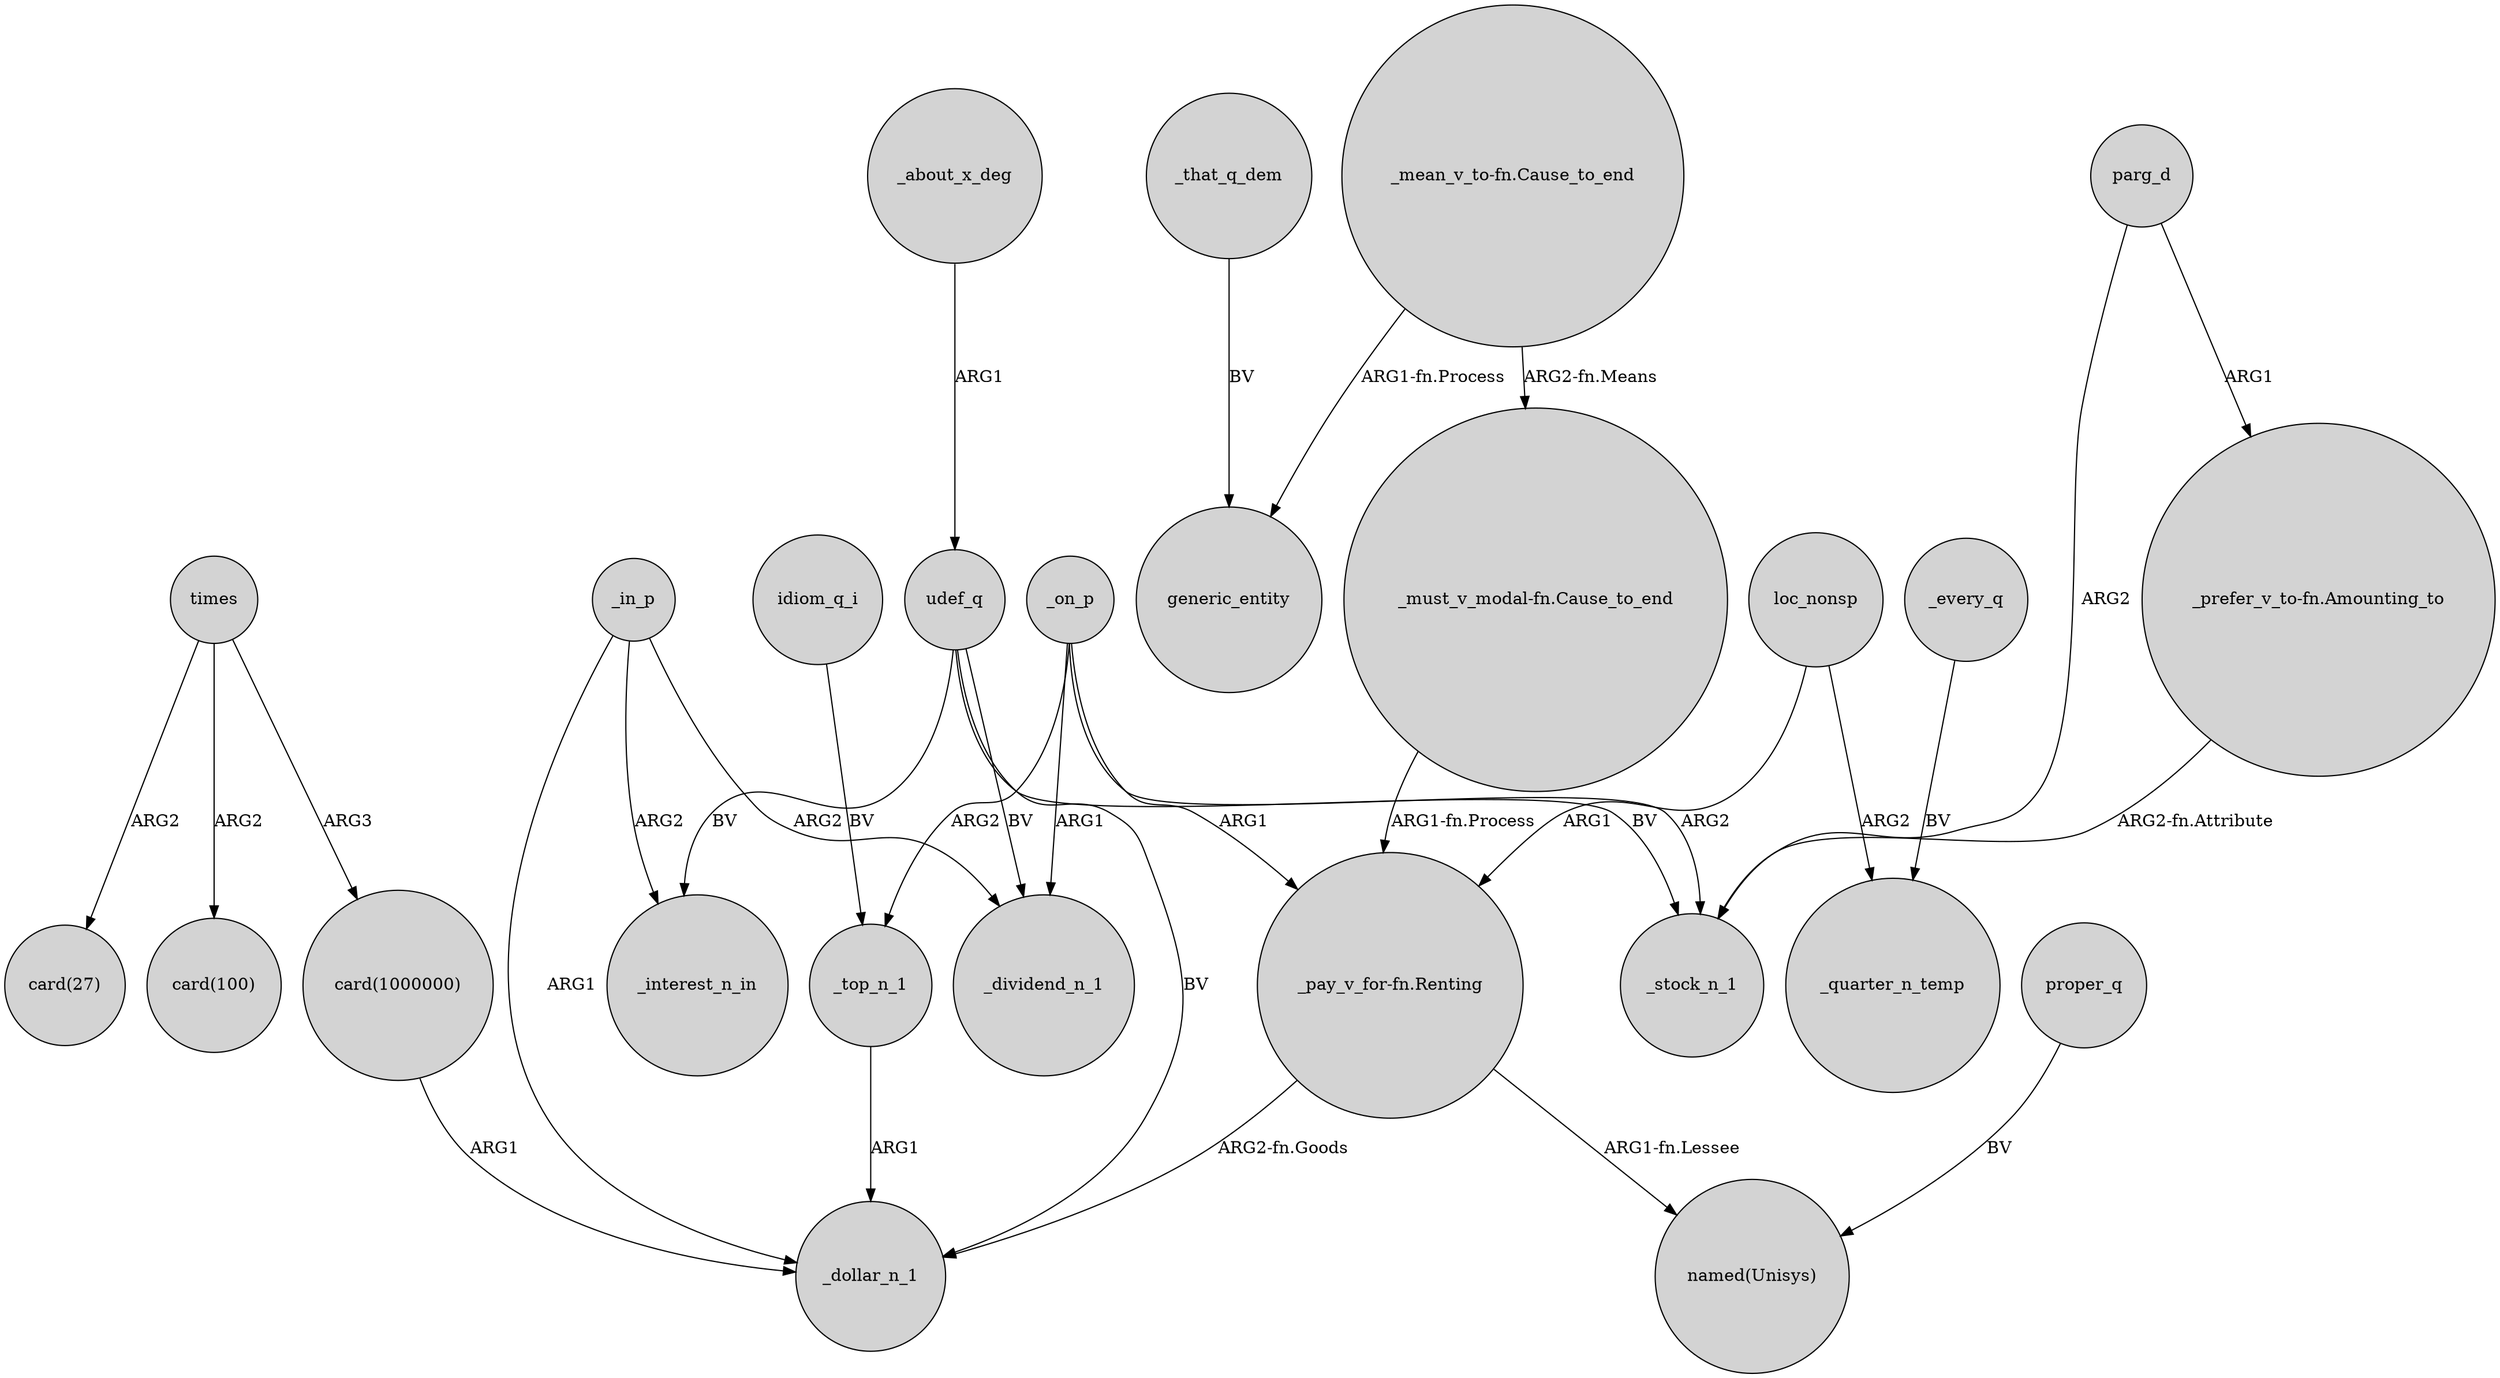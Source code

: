 digraph {
	node [shape=circle style=filled]
	udef_q -> _dividend_n_1 [label=BV]
	times -> "card(27)" [label=ARG2]
	"_mean_v_to-fn.Cause_to_end" -> "_must_v_modal-fn.Cause_to_end" [label="ARG2-fn.Means"]
	loc_nonsp -> _quarter_n_temp [label=ARG2]
	_on_p -> "_pay_v_for-fn.Renting" [label=ARG1]
	times -> "card(1000000)" [label=ARG3]
	_on_p -> _top_n_1 [label=ARG2]
	_on_p -> _stock_n_1 [label=ARG2]
	times -> "card(100)" [label=ARG2]
	proper_q -> "named(Unisys)" [label=BV]
	parg_d -> "_prefer_v_to-fn.Amounting_to" [label=ARG1]
	_about_x_deg -> udef_q [label=ARG1]
	_in_p -> _dollar_n_1 [label=ARG1]
	udef_q -> _stock_n_1 [label=BV]
	"_prefer_v_to-fn.Amounting_to" -> _stock_n_1 [label="ARG2-fn.Attribute"]
	_in_p -> _interest_n_in [label=ARG2]
	udef_q -> _dollar_n_1 [label=BV]
	"card(1000000)" -> _dollar_n_1 [label=ARG1]
	idiom_q_i -> _top_n_1 [label=BV]
	"_pay_v_for-fn.Renting" -> "named(Unisys)" [label="ARG1-fn.Lessee"]
	_in_p -> _dividend_n_1 [label=ARG2]
	udef_q -> _interest_n_in [label=BV]
	"_mean_v_to-fn.Cause_to_end" -> generic_entity [label="ARG1-fn.Process"]
	_top_n_1 -> _dollar_n_1 [label=ARG1]
	_every_q -> _quarter_n_temp [label=BV]
	_that_q_dem -> generic_entity [label=BV]
	"_pay_v_for-fn.Renting" -> _dollar_n_1 [label="ARG2-fn.Goods"]
	_on_p -> _dividend_n_1 [label=ARG1]
	parg_d -> _stock_n_1 [label=ARG2]
	loc_nonsp -> "_pay_v_for-fn.Renting" [label=ARG1]
	"_must_v_modal-fn.Cause_to_end" -> "_pay_v_for-fn.Renting" [label="ARG1-fn.Process"]
}
